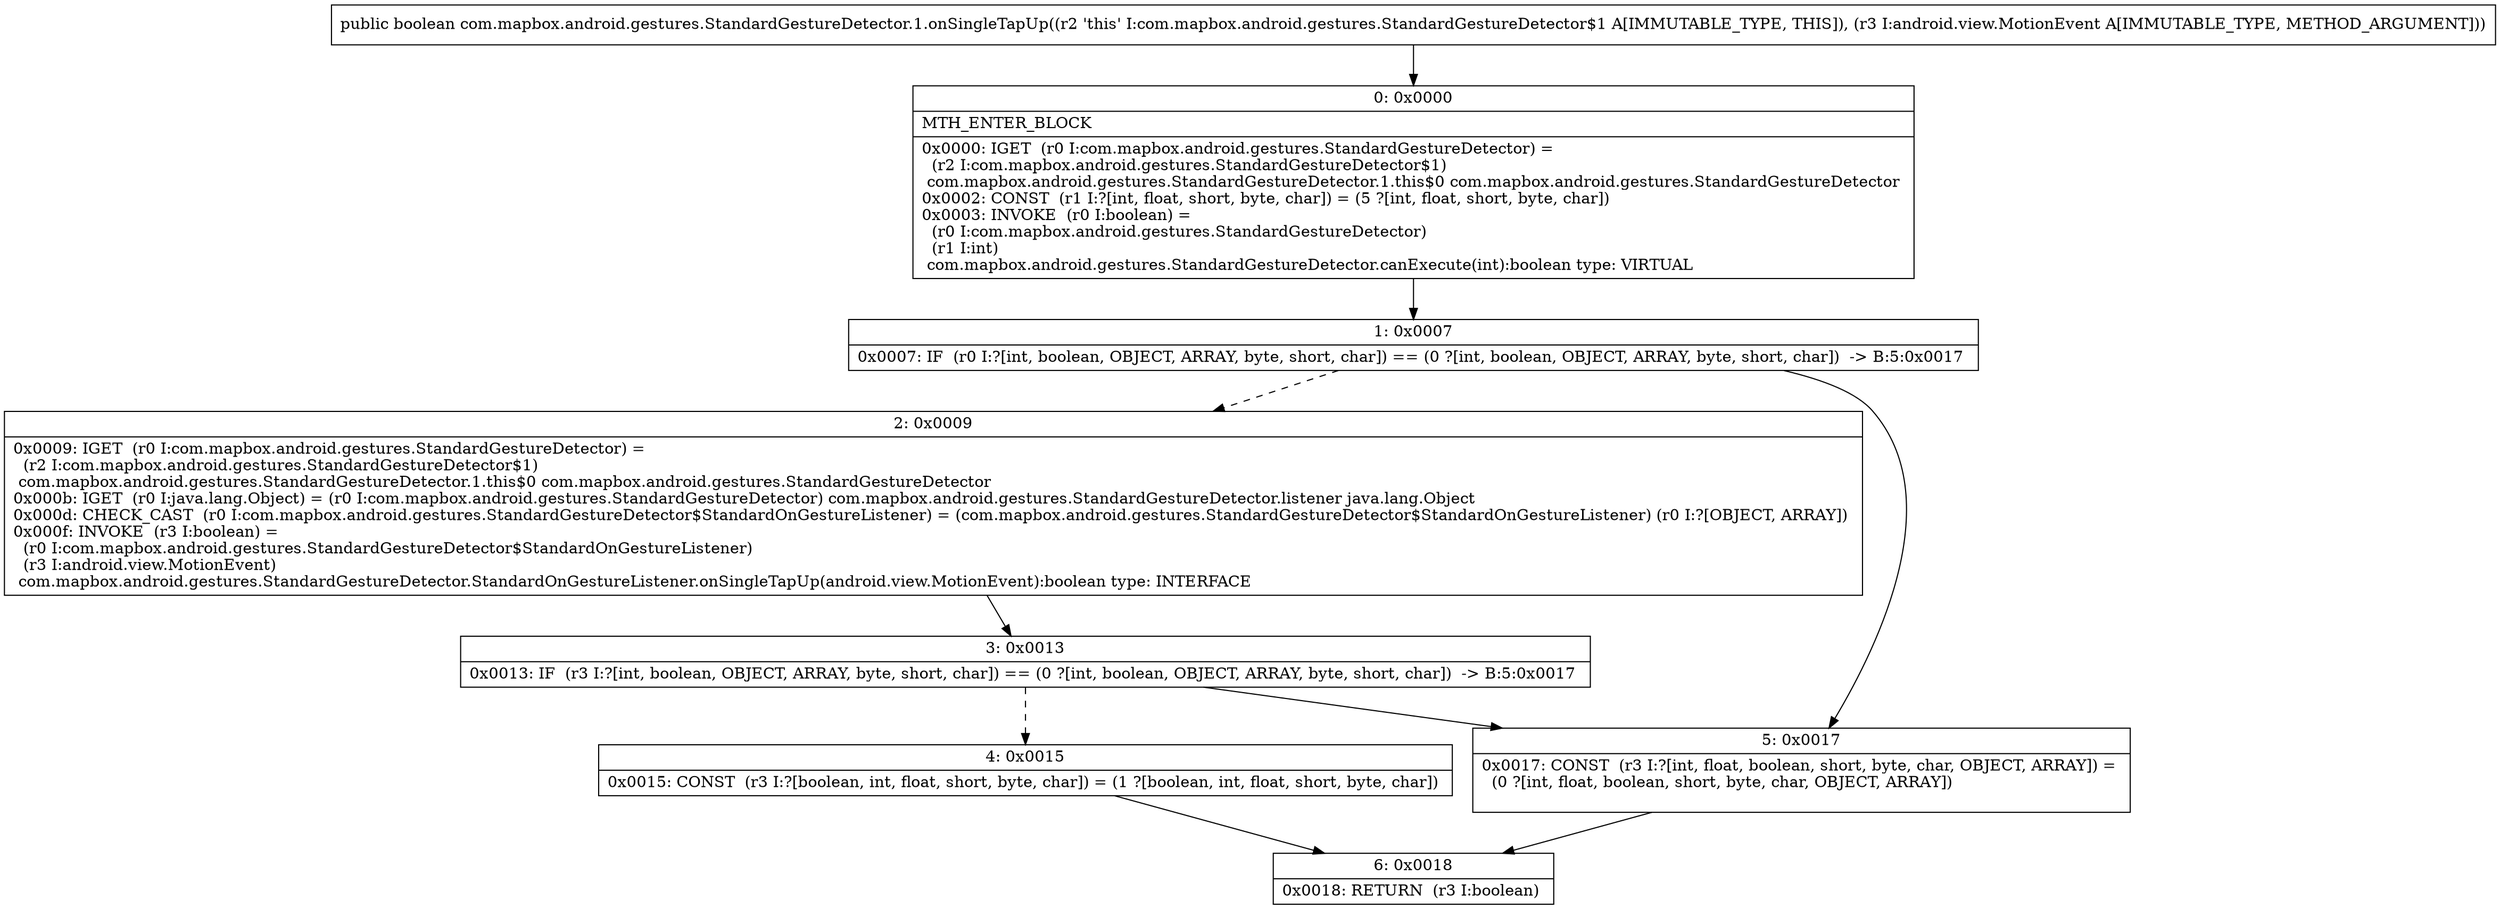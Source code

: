 digraph "CFG forcom.mapbox.android.gestures.StandardGestureDetector.1.onSingleTapUp(Landroid\/view\/MotionEvent;)Z" {
Node_0 [shape=record,label="{0\:\ 0x0000|MTH_ENTER_BLOCK\l|0x0000: IGET  (r0 I:com.mapbox.android.gestures.StandardGestureDetector) = \l  (r2 I:com.mapbox.android.gestures.StandardGestureDetector$1)\l com.mapbox.android.gestures.StandardGestureDetector.1.this$0 com.mapbox.android.gestures.StandardGestureDetector \l0x0002: CONST  (r1 I:?[int, float, short, byte, char]) = (5 ?[int, float, short, byte, char]) \l0x0003: INVOKE  (r0 I:boolean) = \l  (r0 I:com.mapbox.android.gestures.StandardGestureDetector)\l  (r1 I:int)\l com.mapbox.android.gestures.StandardGestureDetector.canExecute(int):boolean type: VIRTUAL \l}"];
Node_1 [shape=record,label="{1\:\ 0x0007|0x0007: IF  (r0 I:?[int, boolean, OBJECT, ARRAY, byte, short, char]) == (0 ?[int, boolean, OBJECT, ARRAY, byte, short, char])  \-\> B:5:0x0017 \l}"];
Node_2 [shape=record,label="{2\:\ 0x0009|0x0009: IGET  (r0 I:com.mapbox.android.gestures.StandardGestureDetector) = \l  (r2 I:com.mapbox.android.gestures.StandardGestureDetector$1)\l com.mapbox.android.gestures.StandardGestureDetector.1.this$0 com.mapbox.android.gestures.StandardGestureDetector \l0x000b: IGET  (r0 I:java.lang.Object) = (r0 I:com.mapbox.android.gestures.StandardGestureDetector) com.mapbox.android.gestures.StandardGestureDetector.listener java.lang.Object \l0x000d: CHECK_CAST  (r0 I:com.mapbox.android.gestures.StandardGestureDetector$StandardOnGestureListener) = (com.mapbox.android.gestures.StandardGestureDetector$StandardOnGestureListener) (r0 I:?[OBJECT, ARRAY]) \l0x000f: INVOKE  (r3 I:boolean) = \l  (r0 I:com.mapbox.android.gestures.StandardGestureDetector$StandardOnGestureListener)\l  (r3 I:android.view.MotionEvent)\l com.mapbox.android.gestures.StandardGestureDetector.StandardOnGestureListener.onSingleTapUp(android.view.MotionEvent):boolean type: INTERFACE \l}"];
Node_3 [shape=record,label="{3\:\ 0x0013|0x0013: IF  (r3 I:?[int, boolean, OBJECT, ARRAY, byte, short, char]) == (0 ?[int, boolean, OBJECT, ARRAY, byte, short, char])  \-\> B:5:0x0017 \l}"];
Node_4 [shape=record,label="{4\:\ 0x0015|0x0015: CONST  (r3 I:?[boolean, int, float, short, byte, char]) = (1 ?[boolean, int, float, short, byte, char]) \l}"];
Node_5 [shape=record,label="{5\:\ 0x0017|0x0017: CONST  (r3 I:?[int, float, boolean, short, byte, char, OBJECT, ARRAY]) = \l  (0 ?[int, float, boolean, short, byte, char, OBJECT, ARRAY])\l \l}"];
Node_6 [shape=record,label="{6\:\ 0x0018|0x0018: RETURN  (r3 I:boolean) \l}"];
MethodNode[shape=record,label="{public boolean com.mapbox.android.gestures.StandardGestureDetector.1.onSingleTapUp((r2 'this' I:com.mapbox.android.gestures.StandardGestureDetector$1 A[IMMUTABLE_TYPE, THIS]), (r3 I:android.view.MotionEvent A[IMMUTABLE_TYPE, METHOD_ARGUMENT])) }"];
MethodNode -> Node_0;
Node_0 -> Node_1;
Node_1 -> Node_2[style=dashed];
Node_1 -> Node_5;
Node_2 -> Node_3;
Node_3 -> Node_4[style=dashed];
Node_3 -> Node_5;
Node_4 -> Node_6;
Node_5 -> Node_6;
}

